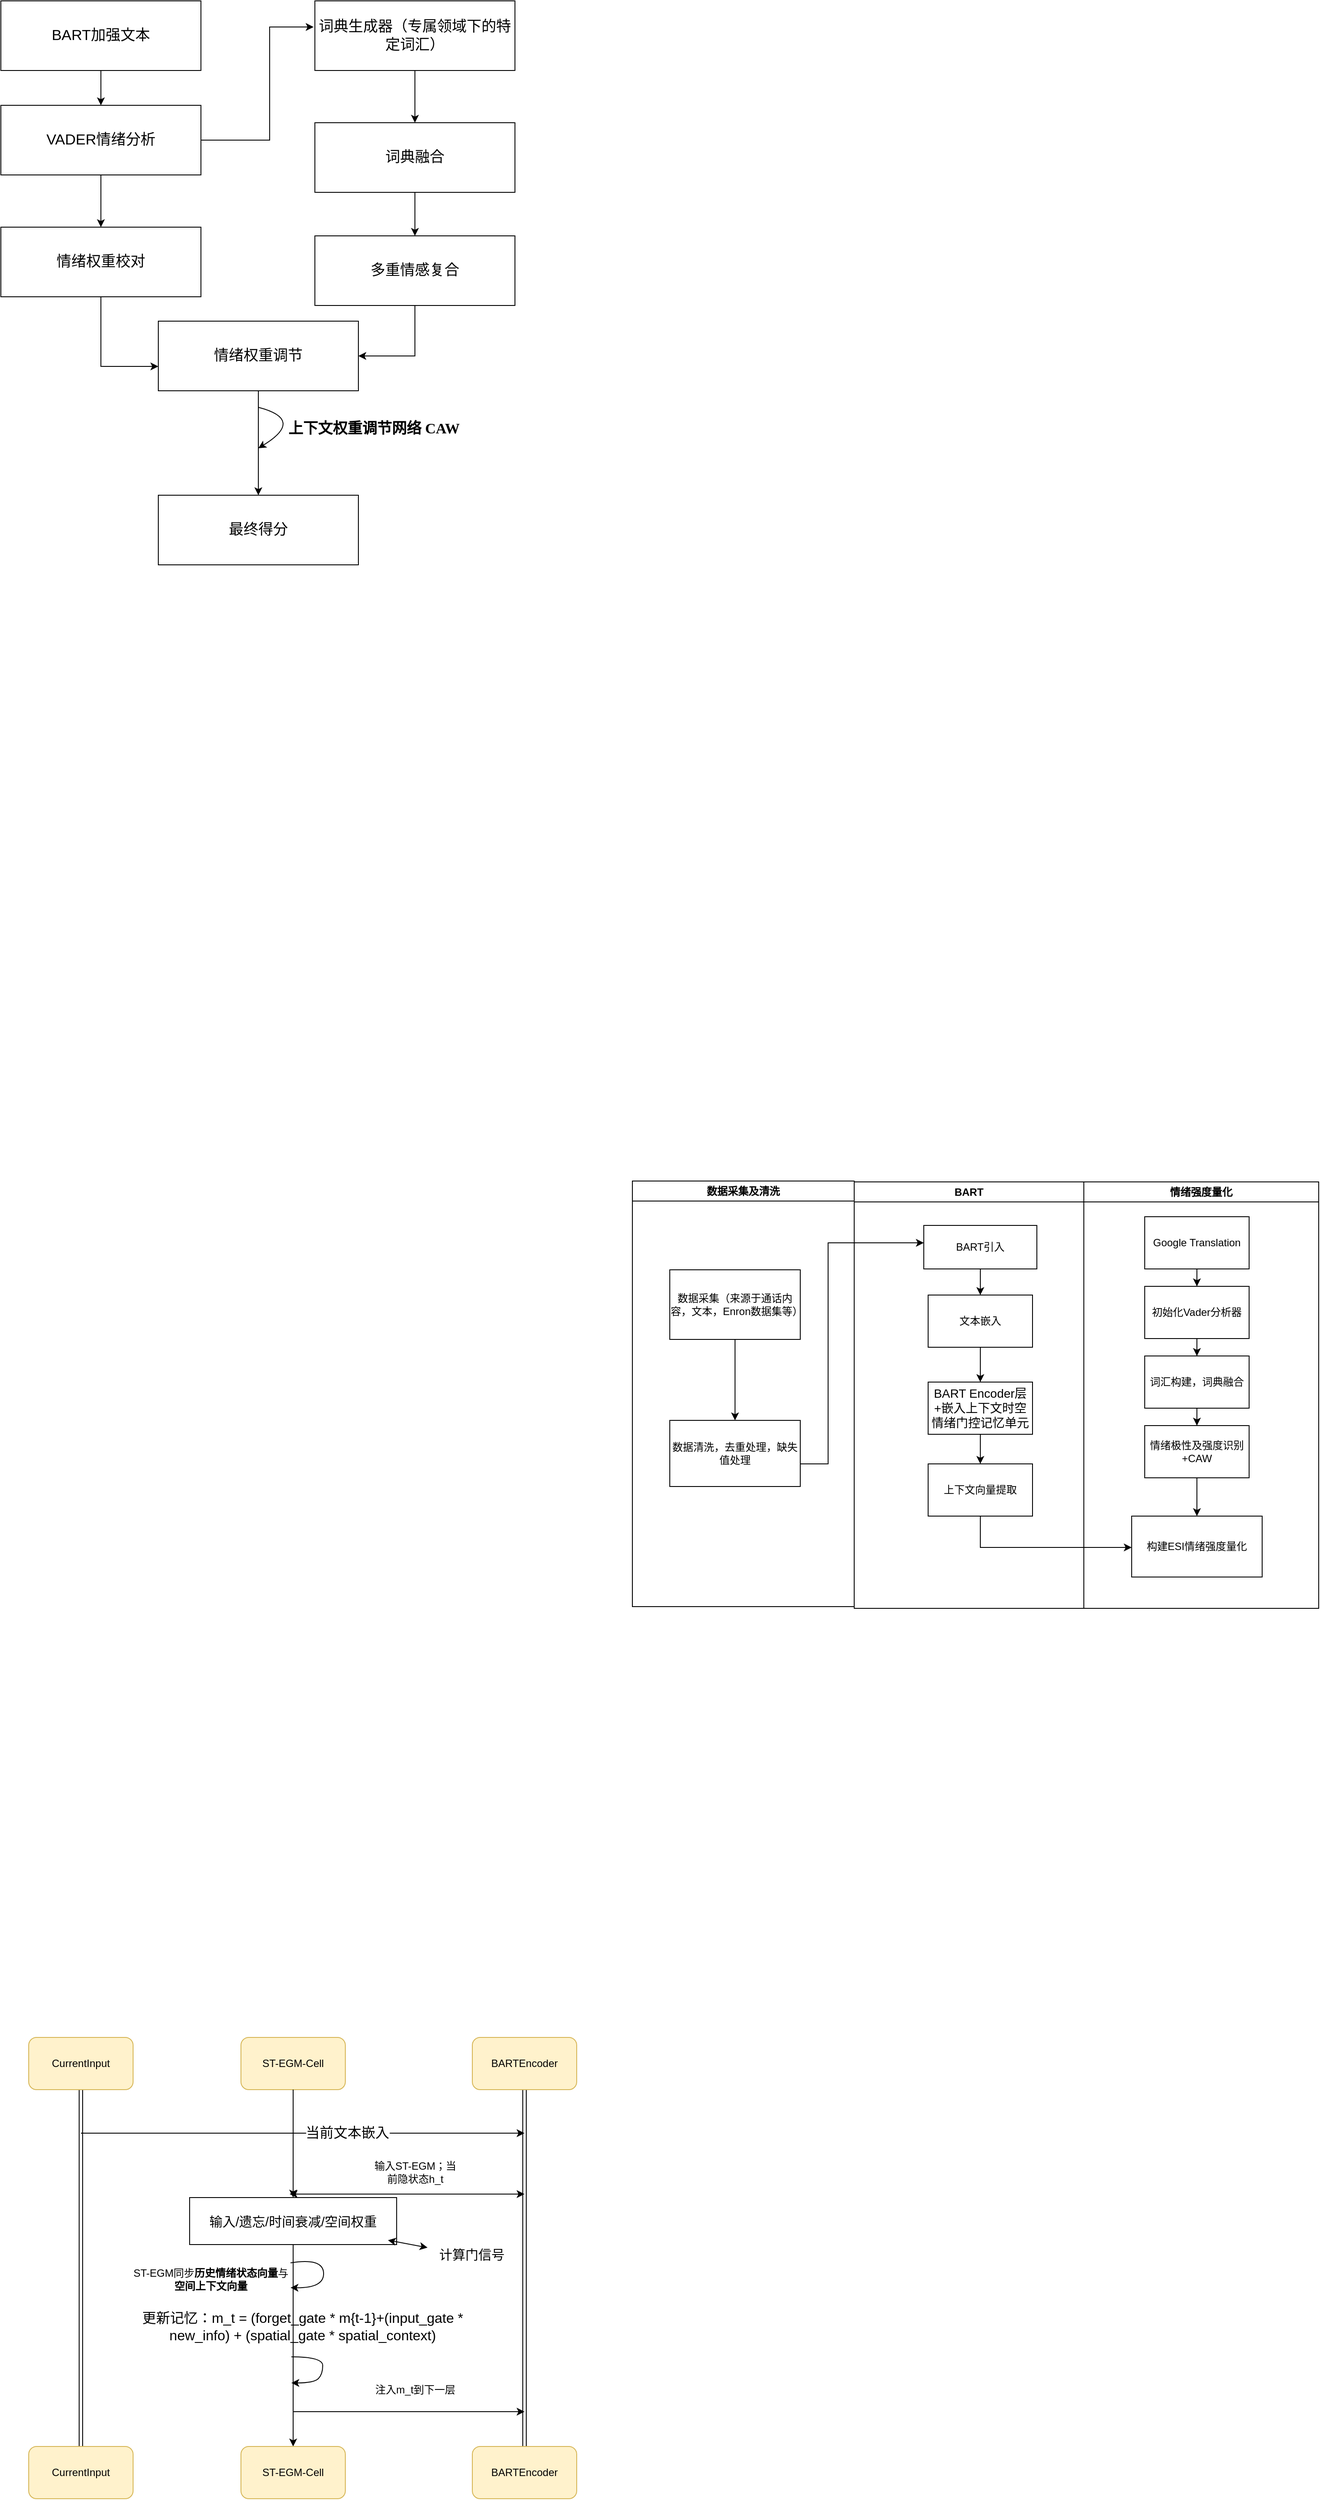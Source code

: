 <mxfile version="26.2.15">
  <diagram name="第 1 页" id="QpztmSrhWvbnbYw_cD0k">
    <mxGraphModel dx="1426" dy="777" grid="0" gridSize="10" guides="1" tooltips="1" connect="1" arrows="1" fold="1" page="1" pageScale="1" pageWidth="827" pageHeight="1169" math="0" shadow="0">
      <root>
        <mxCell id="0" />
        <mxCell id="1" parent="0" />
        <mxCell id="4tYhoonyr5WxV3_bWO3Q-3" value="" style="edgeStyle=orthogonalEdgeStyle;rounded=0;orthogonalLoop=1;jettySize=auto;html=1;fontSize=17;" parent="1" source="4tYhoonyr5WxV3_bWO3Q-1" target="4tYhoonyr5WxV3_bWO3Q-2" edge="1">
          <mxGeometry relative="1" as="geometry" />
        </mxCell>
        <mxCell id="4tYhoonyr5WxV3_bWO3Q-1" value="BART加强文本" style="rounded=0;whiteSpace=wrap;html=1;fontSize=17;" parent="1" vertex="1">
          <mxGeometry x="118" y="100" width="230" height="80" as="geometry" />
        </mxCell>
        <mxCell id="4tYhoonyr5WxV3_bWO3Q-5" value="" style="edgeStyle=orthogonalEdgeStyle;rounded=0;orthogonalLoop=1;jettySize=auto;html=1;fontSize=17;" parent="1" source="4tYhoonyr5WxV3_bWO3Q-2" target="4tYhoonyr5WxV3_bWO3Q-4" edge="1">
          <mxGeometry relative="1" as="geometry" />
        </mxCell>
        <mxCell id="4tYhoonyr5WxV3_bWO3Q-10" value="" style="edgeStyle=orthogonalEdgeStyle;rounded=0;orthogonalLoop=1;jettySize=auto;html=1;fontSize=17;exitX=1;exitY=0.5;exitDx=0;exitDy=0;" parent="1" source="4tYhoonyr5WxV3_bWO3Q-2" edge="1">
          <mxGeometry relative="1" as="geometry">
            <mxPoint x="346.5" y="290" as="sourcePoint" />
            <mxPoint x="477.5" y="130" as="targetPoint" />
            <Array as="points">
              <mxPoint x="427" y="260" />
              <mxPoint x="427" y="130" />
            </Array>
          </mxGeometry>
        </mxCell>
        <mxCell id="4tYhoonyr5WxV3_bWO3Q-2" value="VADER情绪分析" style="rounded=0;whiteSpace=wrap;html=1;fontSize=17;" parent="1" vertex="1">
          <mxGeometry x="118" y="220" width="230" height="80" as="geometry" />
        </mxCell>
        <mxCell id="4tYhoonyr5WxV3_bWO3Q-7" value="" style="edgeStyle=orthogonalEdgeStyle;rounded=0;orthogonalLoop=1;jettySize=auto;html=1;fontSize=17;" parent="1" source="4tYhoonyr5WxV3_bWO3Q-4" target="4tYhoonyr5WxV3_bWO3Q-6" edge="1">
          <mxGeometry relative="1" as="geometry">
            <Array as="points">
              <mxPoint x="233" y="520" />
            </Array>
          </mxGeometry>
        </mxCell>
        <mxCell id="4tYhoonyr5WxV3_bWO3Q-4" value="情绪权重校对" style="rounded=0;whiteSpace=wrap;html=1;fontSize=17;" parent="1" vertex="1">
          <mxGeometry x="118" y="360" width="230" height="80" as="geometry" />
        </mxCell>
        <mxCell id="4tYhoonyr5WxV3_bWO3Q-17" value="" style="edgeStyle=orthogonalEdgeStyle;rounded=0;orthogonalLoop=1;jettySize=auto;html=1;fontSize=17;" parent="1" source="4tYhoonyr5WxV3_bWO3Q-6" target="4tYhoonyr5WxV3_bWO3Q-16" edge="1">
          <mxGeometry relative="1" as="geometry" />
        </mxCell>
        <mxCell id="4tYhoonyr5WxV3_bWO3Q-6" value="情绪权重调节" style="rounded=0;whiteSpace=wrap;html=1;fontSize=17;" parent="1" vertex="1">
          <mxGeometry x="299" y="468" width="230" height="80" as="geometry" />
        </mxCell>
        <mxCell id="4tYhoonyr5WxV3_bWO3Q-12" value="" style="edgeStyle=orthogonalEdgeStyle;rounded=0;orthogonalLoop=1;jettySize=auto;html=1;fontSize=17;" parent="1" source="4tYhoonyr5WxV3_bWO3Q-9" target="4tYhoonyr5WxV3_bWO3Q-11" edge="1">
          <mxGeometry relative="1" as="geometry" />
        </mxCell>
        <mxCell id="4tYhoonyr5WxV3_bWO3Q-9" value="词典生成器（专属领域下的特定词汇）" style="rounded=0;whiteSpace=wrap;html=1;fontSize=17;" parent="1" vertex="1">
          <mxGeometry x="479" y="100" width="230" height="80" as="geometry" />
        </mxCell>
        <mxCell id="4tYhoonyr5WxV3_bWO3Q-14" value="" style="edgeStyle=orthogonalEdgeStyle;rounded=0;orthogonalLoop=1;jettySize=auto;html=1;fontSize=17;" parent="1" source="4tYhoonyr5WxV3_bWO3Q-11" target="4tYhoonyr5WxV3_bWO3Q-13" edge="1">
          <mxGeometry relative="1" as="geometry" />
        </mxCell>
        <mxCell id="4tYhoonyr5WxV3_bWO3Q-11" value="词典融合" style="rounded=0;whiteSpace=wrap;html=1;fontSize=17;" parent="1" vertex="1">
          <mxGeometry x="479" y="240" width="230" height="80" as="geometry" />
        </mxCell>
        <mxCell id="4tYhoonyr5WxV3_bWO3Q-15" style="edgeStyle=orthogonalEdgeStyle;rounded=0;orthogonalLoop=1;jettySize=auto;html=1;entryX=1;entryY=0.5;entryDx=0;entryDy=0;fontSize=17;" parent="1" source="4tYhoonyr5WxV3_bWO3Q-13" target="4tYhoonyr5WxV3_bWO3Q-6" edge="1">
          <mxGeometry relative="1" as="geometry" />
        </mxCell>
        <mxCell id="4tYhoonyr5WxV3_bWO3Q-13" value="多重情感复合" style="rounded=0;whiteSpace=wrap;html=1;fontSize=17;" parent="1" vertex="1">
          <mxGeometry x="479" y="370" width="230" height="80" as="geometry" />
        </mxCell>
        <mxCell id="4tYhoonyr5WxV3_bWO3Q-16" value="最终得分" style="rounded=0;whiteSpace=wrap;html=1;fontSize=17;" parent="1" vertex="1">
          <mxGeometry x="299" y="668" width="230" height="80" as="geometry" />
        </mxCell>
        <mxCell id="LU8XqZXZLJMmmShqZyXB-11" value="" style="edgeStyle=orthogonalEdgeStyle;rounded=0;orthogonalLoop=1;jettySize=auto;html=1;" parent="1" source="LU8XqZXZLJMmmShqZyXB-8" target="LU8XqZXZLJMmmShqZyXB-10" edge="1">
          <mxGeometry relative="1" as="geometry">
            <Array as="points">
              <mxPoint x="1069" y="1781" />
              <mxPoint x="1069" y="1527" />
            </Array>
          </mxGeometry>
        </mxCell>
        <mxCell id="LU8XqZXZLJMmmShqZyXB-30" value="" style="edgeStyle=orthogonalEdgeStyle;rounded=0;orthogonalLoop=1;jettySize=auto;html=1;" parent="1" source="LU8XqZXZLJMmmShqZyXB-17" target="LU8XqZXZLJMmmShqZyXB-29" edge="1">
          <mxGeometry relative="1" as="geometry">
            <Array as="points">
              <mxPoint x="1244" y="1877" />
            </Array>
          </mxGeometry>
        </mxCell>
        <mxCell id="LU8XqZXZLJMmmShqZyXB-33" value="数据采集及清洗" style="swimlane;whiteSpace=wrap;html=1;" parent="1" vertex="1">
          <mxGeometry x="844" y="1456" width="255" height="489" as="geometry" />
        </mxCell>
        <mxCell id="LU8XqZXZLJMmmShqZyXB-6" value="数据采集（来源于通话内容，文本，Enron数据集等）" style="rounded=0;whiteSpace=wrap;html=1;" parent="LU8XqZXZLJMmmShqZyXB-33" vertex="1">
          <mxGeometry x="43" y="102" width="150" height="80" as="geometry" />
        </mxCell>
        <mxCell id="LU8XqZXZLJMmmShqZyXB-8" value="数据清洗，去重处理，缺失值处理" style="whiteSpace=wrap;html=1;rounded=0;" parent="LU8XqZXZLJMmmShqZyXB-33" vertex="1">
          <mxGeometry x="43" y="275" width="150" height="76" as="geometry" />
        </mxCell>
        <mxCell id="LU8XqZXZLJMmmShqZyXB-9" value="" style="edgeStyle=orthogonalEdgeStyle;rounded=0;orthogonalLoop=1;jettySize=auto;html=1;" parent="LU8XqZXZLJMmmShqZyXB-33" source="LU8XqZXZLJMmmShqZyXB-6" target="LU8XqZXZLJMmmShqZyXB-8" edge="1">
          <mxGeometry relative="1" as="geometry" />
        </mxCell>
        <mxCell id="LU8XqZXZLJMmmShqZyXB-34" value="BART" style="swimlane;whiteSpace=wrap;html=1;" parent="1" vertex="1">
          <mxGeometry x="1099" y="1457" width="264" height="490" as="geometry" />
        </mxCell>
        <mxCell id="LU8XqZXZLJMmmShqZyXB-10" value="BART引入" style="whiteSpace=wrap;html=1;rounded=0;" parent="LU8XqZXZLJMmmShqZyXB-34" vertex="1">
          <mxGeometry x="80" y="50" width="130" height="50" as="geometry" />
        </mxCell>
        <mxCell id="LU8XqZXZLJMmmShqZyXB-13" value="文本嵌入" style="whiteSpace=wrap;html=1;rounded=0;" parent="LU8XqZXZLJMmmShqZyXB-34" vertex="1">
          <mxGeometry x="85" y="130" width="120" height="60" as="geometry" />
        </mxCell>
        <mxCell id="LU8XqZXZLJMmmShqZyXB-14" value="" style="edgeStyle=orthogonalEdgeStyle;rounded=0;orthogonalLoop=1;jettySize=auto;html=1;" parent="LU8XqZXZLJMmmShqZyXB-34" source="LU8XqZXZLJMmmShqZyXB-10" target="LU8XqZXZLJMmmShqZyXB-13" edge="1">
          <mxGeometry relative="1" as="geometry" />
        </mxCell>
        <mxCell id="LU8XqZXZLJMmmShqZyXB-15" value="&lt;font face=&quot;Helvetica&quot;&gt;&lt;span style=&quot;font-size:10.5pt;font-family:&lt;br/&gt;仿宋;mso-bidi-font-family:&amp;quot;Times New Roman&amp;quot;;mso-font-kerning:1.0pt;mso-ansi-language:&lt;br/&gt;EN-US;mso-fareast-language:ZH-CN;mso-bidi-language:AR-SA&quot; lang=&quot;EN-US&quot;&gt;BART Encoder层+&lt;/span&gt;&lt;span style=&quot;font-size: 10.5pt;&quot;&gt;嵌入上下文时空情绪门控记忆单元&lt;/span&gt;&lt;/font&gt;" style="whiteSpace=wrap;html=1;rounded=0;" parent="LU8XqZXZLJMmmShqZyXB-34" vertex="1">
          <mxGeometry x="85" y="230" width="120" height="60" as="geometry" />
        </mxCell>
        <mxCell id="LU8XqZXZLJMmmShqZyXB-16" value="" style="edgeStyle=orthogonalEdgeStyle;rounded=0;orthogonalLoop=1;jettySize=auto;html=1;" parent="LU8XqZXZLJMmmShqZyXB-34" source="LU8XqZXZLJMmmShqZyXB-13" target="LU8XqZXZLJMmmShqZyXB-15" edge="1">
          <mxGeometry relative="1" as="geometry" />
        </mxCell>
        <mxCell id="LU8XqZXZLJMmmShqZyXB-17" value="上下文向量提取" style="whiteSpace=wrap;html=1;rounded=0;" parent="LU8XqZXZLJMmmShqZyXB-34" vertex="1">
          <mxGeometry x="85" y="324" width="120" height="60" as="geometry" />
        </mxCell>
        <mxCell id="LU8XqZXZLJMmmShqZyXB-18" value="" style="edgeStyle=orthogonalEdgeStyle;rounded=0;orthogonalLoop=1;jettySize=auto;html=1;" parent="LU8XqZXZLJMmmShqZyXB-34" source="LU8XqZXZLJMmmShqZyXB-15" target="LU8XqZXZLJMmmShqZyXB-17" edge="1">
          <mxGeometry relative="1" as="geometry" />
        </mxCell>
        <mxCell id="LU8XqZXZLJMmmShqZyXB-35" value="情绪强度量化" style="swimlane;whiteSpace=wrap;html=1;" parent="1" vertex="1">
          <mxGeometry x="1363" y="1457" width="270" height="490" as="geometry" />
        </mxCell>
        <mxCell id="LU8XqZXZLJMmmShqZyXB-20" value="Google Translation" style="whiteSpace=wrap;html=1;rounded=0;" parent="LU8XqZXZLJMmmShqZyXB-35" vertex="1">
          <mxGeometry x="70" y="40" width="120" height="60" as="geometry" />
        </mxCell>
        <mxCell id="LU8XqZXZLJMmmShqZyXB-22" value="初始化Vader分析器" style="whiteSpace=wrap;html=1;rounded=0;" parent="LU8XqZXZLJMmmShqZyXB-35" vertex="1">
          <mxGeometry x="70" y="120" width="120" height="60" as="geometry" />
        </mxCell>
        <mxCell id="LU8XqZXZLJMmmShqZyXB-23" value="" style="edgeStyle=orthogonalEdgeStyle;rounded=0;orthogonalLoop=1;jettySize=auto;html=1;" parent="LU8XqZXZLJMmmShqZyXB-35" source="LU8XqZXZLJMmmShqZyXB-20" target="LU8XqZXZLJMmmShqZyXB-22" edge="1">
          <mxGeometry relative="1" as="geometry" />
        </mxCell>
        <mxCell id="LU8XqZXZLJMmmShqZyXB-24" value="词汇构建，词典融合" style="whiteSpace=wrap;html=1;rounded=0;" parent="LU8XqZXZLJMmmShqZyXB-35" vertex="1">
          <mxGeometry x="70" y="200" width="120" height="60" as="geometry" />
        </mxCell>
        <mxCell id="LU8XqZXZLJMmmShqZyXB-25" value="" style="edgeStyle=orthogonalEdgeStyle;rounded=0;orthogonalLoop=1;jettySize=auto;html=1;" parent="LU8XqZXZLJMmmShqZyXB-35" source="LU8XqZXZLJMmmShqZyXB-22" target="LU8XqZXZLJMmmShqZyXB-24" edge="1">
          <mxGeometry relative="1" as="geometry" />
        </mxCell>
        <mxCell id="LU8XqZXZLJMmmShqZyXB-43" style="edgeStyle=orthogonalEdgeStyle;rounded=0;orthogonalLoop=1;jettySize=auto;html=1;entryX=0.5;entryY=0;entryDx=0;entryDy=0;" parent="LU8XqZXZLJMmmShqZyXB-35" source="LU8XqZXZLJMmmShqZyXB-26" target="LU8XqZXZLJMmmShqZyXB-29" edge="1">
          <mxGeometry relative="1" as="geometry" />
        </mxCell>
        <mxCell id="LU8XqZXZLJMmmShqZyXB-26" value="情绪极性及强度识别+CAW" style="whiteSpace=wrap;html=1;rounded=0;" parent="LU8XqZXZLJMmmShqZyXB-35" vertex="1">
          <mxGeometry x="70" y="280" width="120" height="60" as="geometry" />
        </mxCell>
        <mxCell id="LU8XqZXZLJMmmShqZyXB-27" value="" style="edgeStyle=orthogonalEdgeStyle;rounded=0;orthogonalLoop=1;jettySize=auto;html=1;" parent="LU8XqZXZLJMmmShqZyXB-35" source="LU8XqZXZLJMmmShqZyXB-24" target="LU8XqZXZLJMmmShqZyXB-26" edge="1">
          <mxGeometry relative="1" as="geometry" />
        </mxCell>
        <mxCell id="LU8XqZXZLJMmmShqZyXB-29" value="构建ESI情绪强度量化" style="whiteSpace=wrap;html=1;rounded=0;" parent="LU8XqZXZLJMmmShqZyXB-35" vertex="1">
          <mxGeometry x="55" y="384" width="150" height="70" as="geometry" />
        </mxCell>
        <mxCell id="-RgRag0So1PMSmMnjL-I-6" value="" style="rounded=0;orthogonalLoop=1;jettySize=auto;html=1;startArrow=none;startFill=0;shape=link;" parent="1" source="-RgRag0So1PMSmMnjL-I-4" target="-RgRag0So1PMSmMnjL-I-5" edge="1">
          <mxGeometry relative="1" as="geometry" />
        </mxCell>
        <mxCell id="-RgRag0So1PMSmMnjL-I-4" value="CurrentInput" style="rounded=1;whiteSpace=wrap;html=1;fillColor=#fff2cc;strokeColor=#d6b656;" parent="1" vertex="1">
          <mxGeometry x="150" y="2440" width="120" height="60" as="geometry" />
        </mxCell>
        <mxCell id="-RgRag0So1PMSmMnjL-I-5" value="CurrentInput" style="whiteSpace=wrap;html=1;rounded=1;fillColor=#fff2cc;strokeColor=#d6b656;" parent="1" vertex="1">
          <mxGeometry x="150" y="2910" width="120" height="60" as="geometry" />
        </mxCell>
        <mxCell id="XBeqfgcJZAM3OBN2iYin-4" value="" style="edgeStyle=orthogonalEdgeStyle;rounded=0;orthogonalLoop=1;jettySize=auto;html=1;" edge="1" parent="1" source="XBeqfgcJZAM3OBN2iYin-7" target="-RgRag0So1PMSmMnjL-I-9">
          <mxGeometry relative="1" as="geometry">
            <mxPoint x="454" y="2580" as="targetPoint" />
          </mxGeometry>
        </mxCell>
        <mxCell id="-RgRag0So1PMSmMnjL-I-8" value="ST-EGM-Cell" style="rounded=1;whiteSpace=wrap;html=1;fillColor=#fff2cc;strokeColor=#d6b656;" parent="1" vertex="1">
          <mxGeometry x="394" y="2440" width="120" height="60" as="geometry" />
        </mxCell>
        <mxCell id="-RgRag0So1PMSmMnjL-I-9" value="ST-EGM-Cell" style="whiteSpace=wrap;html=1;rounded=1;fillColor=#fff2cc;strokeColor=#d6b656;" parent="1" vertex="1">
          <mxGeometry x="394" y="2910" width="120" height="60" as="geometry" />
        </mxCell>
        <mxCell id="-RgRag0So1PMSmMnjL-I-10" value="" style="rounded=0;orthogonalLoop=1;jettySize=auto;html=1;startArrow=none;startFill=0;shape=link;" parent="1" source="-RgRag0So1PMSmMnjL-I-11" target="-RgRag0So1PMSmMnjL-I-12" edge="1">
          <mxGeometry relative="1" as="geometry" />
        </mxCell>
        <mxCell id="-RgRag0So1PMSmMnjL-I-11" value="BARTEncoder" style="rounded=1;whiteSpace=wrap;html=1;fillColor=#fff2cc;strokeColor=#d6b656;" parent="1" vertex="1">
          <mxGeometry x="660" y="2440" width="120" height="60" as="geometry" />
        </mxCell>
        <mxCell id="-RgRag0So1PMSmMnjL-I-12" value="BARTEncoder" style="whiteSpace=wrap;html=1;rounded=1;fillColor=#fff2cc;strokeColor=#d6b656;" parent="1" vertex="1">
          <mxGeometry x="660" y="2910" width="120" height="60" as="geometry" />
        </mxCell>
        <mxCell id="XBeqfgcJZAM3OBN2iYin-1" value="" style="endArrow=classic;html=1;rounded=0;" edge="1" parent="1">
          <mxGeometry width="50" height="50" relative="1" as="geometry">
            <mxPoint x="210" y="2550" as="sourcePoint" />
            <mxPoint x="720" y="2550" as="targetPoint" />
          </mxGeometry>
        </mxCell>
        <mxCell id="XBeqfgcJZAM3OBN2iYin-2" value="&lt;font style=&quot;font-size: 16px;&quot;&gt;当前文本嵌入&lt;/font&gt;" style="edgeLabel;html=1;align=center;verticalAlign=middle;resizable=0;points=[];" vertex="1" connectable="0" parent="XBeqfgcJZAM3OBN2iYin-1">
          <mxGeometry x="0.2" y="1" relative="1" as="geometry">
            <mxPoint as="offset" />
          </mxGeometry>
        </mxCell>
        <mxCell id="XBeqfgcJZAM3OBN2iYin-6" value="输入ST-EGM；当前隐状态h_t" style="text;html=1;align=center;verticalAlign=middle;whiteSpace=wrap;rounded=0;" vertex="1" parent="1">
          <mxGeometry x="543.5" y="2580" width="101" height="30" as="geometry" />
        </mxCell>
        <mxCell id="XBeqfgcJZAM3OBN2iYin-9" value="" style="endArrow=classic;html=1;rounded=0;curved=1;entryX=1;entryY=0.75;entryDx=0;entryDy=0;exitX=1;exitY=0;exitDx=0;exitDy=0;" edge="1" parent="1" source="XBeqfgcJZAM3OBN2iYin-31" target="XBeqfgcJZAM3OBN2iYin-31">
          <mxGeometry width="50" height="50" relative="1" as="geometry">
            <mxPoint x="458" y="2699" as="sourcePoint" />
            <mxPoint x="480" y="2728" as="targetPoint" />
            <Array as="points">
              <mxPoint x="488" y="2693" />
              <mxPoint x="490" y="2728" />
            </Array>
          </mxGeometry>
        </mxCell>
        <mxCell id="XBeqfgcJZAM3OBN2iYin-13" value="&lt;font style=&quot;font-size: 16px;&quot;&gt;更新记忆：m_t = (forget_gate * m{t-1}+(input_gate * new_info) + (spatial_gate * spatial_context)&lt;/font&gt;" style="text;html=1;align=center;verticalAlign=middle;whiteSpace=wrap;rounded=0;" vertex="1" parent="1">
          <mxGeometry x="245" y="2742" width="440" height="60" as="geometry" />
        </mxCell>
        <mxCell id="XBeqfgcJZAM3OBN2iYin-14" value="" style="endArrow=classic;html=1;rounded=0;curved=1;" edge="1" parent="1">
          <mxGeometry width="50" height="50" relative="1" as="geometry">
            <mxPoint x="452" y="2807" as="sourcePoint" />
            <mxPoint x="452" y="2837" as="targetPoint" />
            <Array as="points">
              <mxPoint x="488" y="2807" />
              <mxPoint x="488" y="2827" />
              <mxPoint x="478" y="2837" />
            </Array>
          </mxGeometry>
        </mxCell>
        <mxCell id="XBeqfgcJZAM3OBN2iYin-15" value="" style="endArrow=classic;html=1;rounded=0;" edge="1" parent="1">
          <mxGeometry width="50" height="50" relative="1" as="geometry">
            <mxPoint x="454" y="2870" as="sourcePoint" />
            <mxPoint x="720" y="2870" as="targetPoint" />
          </mxGeometry>
        </mxCell>
        <mxCell id="XBeqfgcJZAM3OBN2iYin-16" value="注入m_t到下一层" style="text;html=1;align=center;verticalAlign=middle;whiteSpace=wrap;rounded=0;" vertex="1" parent="1">
          <mxGeometry x="529" y="2830" width="131" height="30" as="geometry" />
        </mxCell>
        <mxCell id="XBeqfgcJZAM3OBN2iYin-19" value="&lt;font style=&quot;font-size: 15px;&quot;&gt;计算门信号&lt;/font&gt;" style="text;html=1;align=center;verticalAlign=middle;whiteSpace=wrap;rounded=0;" vertex="1" parent="1">
          <mxGeometry x="608.5" y="2674" width="100.5" height="30" as="geometry" />
        </mxCell>
        <mxCell id="XBeqfgcJZAM3OBN2iYin-21" value="" style="endArrow=classic;startArrow=classic;html=1;rounded=0;" edge="1" parent="1">
          <mxGeometry width="50" height="50" relative="1" as="geometry">
            <mxPoint x="450" y="2620" as="sourcePoint" />
            <mxPoint x="720" y="2620" as="targetPoint" />
          </mxGeometry>
        </mxCell>
        <mxCell id="XBeqfgcJZAM3OBN2iYin-22" value="" style="endArrow=classic;html=1;rounded=0;curved=1;" edge="1" parent="1">
          <mxGeometry width="50" height="50" relative="1" as="geometry">
            <mxPoint x="414" y="567" as="sourcePoint" />
            <mxPoint x="414" y="614" as="targetPoint" />
            <Array as="points">
              <mxPoint x="468" y="581" />
            </Array>
          </mxGeometry>
        </mxCell>
        <mxCell id="XBeqfgcJZAM3OBN2iYin-27" value="&lt;span style=&quot;font-family: 仿宋;&quot;&gt;&lt;font style=&quot;font-size: 17px;&quot;&gt;&lt;b&gt;上下文权重调节网络 CAW&lt;/b&gt;&lt;/font&gt;&lt;/span&gt;" style="text;html=1;align=center;verticalAlign=middle;whiteSpace=wrap;rounded=0;" vertex="1" parent="1">
          <mxGeometry x="439" y="576" width="216" height="31" as="geometry" />
        </mxCell>
        <mxCell id="XBeqfgcJZAM3OBN2iYin-29" value="" style="edgeStyle=orthogonalEdgeStyle;rounded=0;orthogonalLoop=1;jettySize=auto;html=1;" edge="1" parent="1" source="-RgRag0So1PMSmMnjL-I-8" target="XBeqfgcJZAM3OBN2iYin-7">
          <mxGeometry relative="1" as="geometry">
            <mxPoint x="454" y="2500" as="sourcePoint" />
            <mxPoint x="454" y="2910" as="targetPoint" />
          </mxGeometry>
        </mxCell>
        <mxCell id="XBeqfgcJZAM3OBN2iYin-7" value="&lt;font style=&quot;font-size: 15px;&quot;&gt;输入/遗忘/时间衰减/空间权重&lt;/font&gt;" style="text;html=1;align=center;verticalAlign=middle;whiteSpace=wrap;rounded=0;strokeColor=default;" vertex="1" parent="1">
          <mxGeometry x="335" y="2624" width="238" height="54" as="geometry" />
        </mxCell>
        <mxCell id="XBeqfgcJZAM3OBN2iYin-30" value="" style="endArrow=classic;startArrow=classic;html=1;rounded=0;entryX=0;entryY=0.25;entryDx=0;entryDy=0;" edge="1" parent="1" target="XBeqfgcJZAM3OBN2iYin-19">
          <mxGeometry width="50" height="50" relative="1" as="geometry">
            <mxPoint x="563" y="2673" as="sourcePoint" />
            <mxPoint x="629" y="2657" as="targetPoint" />
          </mxGeometry>
        </mxCell>
        <mxCell id="XBeqfgcJZAM3OBN2iYin-31" value="&lt;font&gt;ST-EGM同步&lt;b style=&quot;&quot;&gt;&lt;span style=&quot;font-family: 仿宋;&quot;&gt;历史情绪状态向量&lt;/span&gt;&lt;/b&gt;&lt;span style=&quot;font-family: 仿宋;&quot;&gt;与&lt;b style=&quot;&quot;&gt;空间上下文向量&lt;/b&gt;&lt;/span&gt;&lt;/font&gt;" style="text;html=1;align=center;verticalAlign=middle;whiteSpace=wrap;rounded=0;" vertex="1" parent="1">
          <mxGeometry x="268" y="2699" width="183" height="38" as="geometry" />
        </mxCell>
      </root>
    </mxGraphModel>
  </diagram>
</mxfile>
